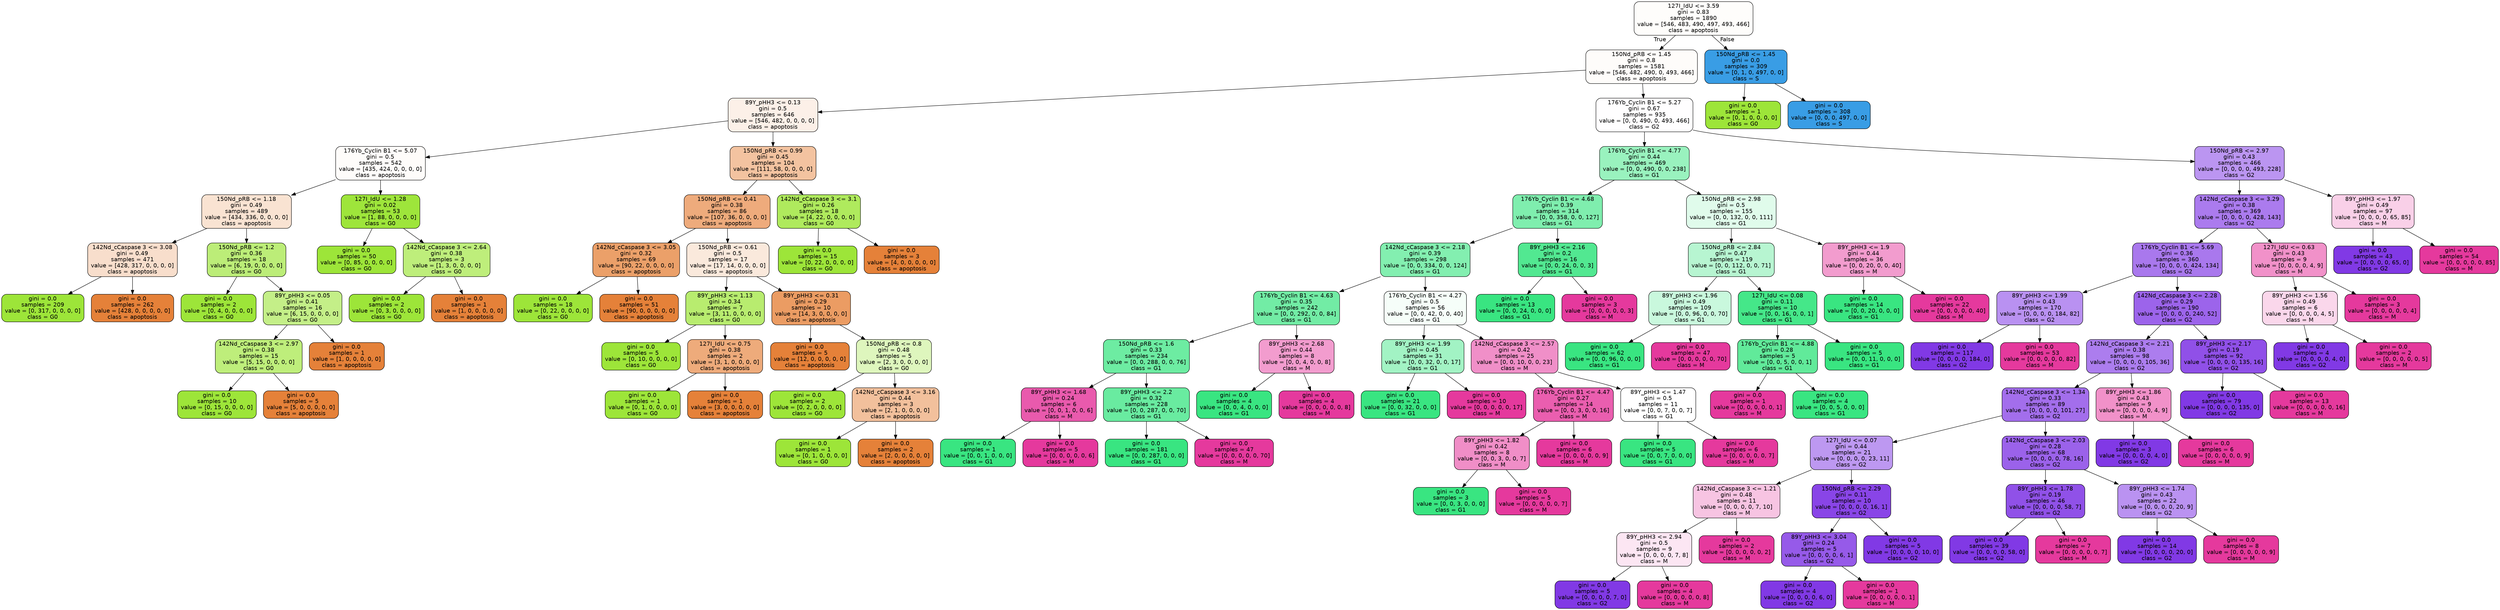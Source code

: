 digraph Tree {
node [shape=box, style="filled, rounded", color="black", fontname=helvetica] ;
edge [fontname=helvetica] ;
0 [label="127I_IdU <= 3.59\ngini = 0.83\nsamples = 1890\nvalue = [546, 483, 490, 497, 493, 466]\nclass = apoptosis", fillcolor="#fefdfb"] ;
1 [label="150Nd_pRB <= 1.45\ngini = 0.8\nsamples = 1581\nvalue = [546, 482, 490, 0, 493, 466]\nclass = apoptosis", fillcolor="#fefcfa"] ;
0 -> 1 [labeldistance=2.5, labelangle=45, headlabel="True"] ;
2 [label="89Y_pHH3 <= 0.13\ngini = 0.5\nsamples = 646\nvalue = [546, 482, 0, 0, 0, 0]\nclass = apoptosis", fillcolor="#fcf0e8"] ;
1 -> 2 ;
3 [label="176Yb_Cyclin B1 <= 5.07\ngini = 0.5\nsamples = 542\nvalue = [435, 424, 0, 0, 0, 0]\nclass = apoptosis", fillcolor="#fefcfa"] ;
2 -> 3 ;
4 [label="150Nd_pRB <= 1.18\ngini = 0.49\nsamples = 489\nvalue = [434, 336, 0, 0, 0, 0]\nclass = apoptosis", fillcolor="#f9e3d2"] ;
3 -> 4 ;
5 [label="142Nd_cCaspase 3 <= 3.08\ngini = 0.49\nsamples = 471\nvalue = [428, 317, 0, 0, 0, 0]\nclass = apoptosis", fillcolor="#f8decc"] ;
4 -> 5 ;
6 [label="gini = 0.0\nsamples = 209\nvalue = [0, 317, 0, 0, 0, 0]\nclass = G0", fillcolor="#9de539"] ;
5 -> 6 ;
7 [label="gini = 0.0\nsamples = 262\nvalue = [428, 0, 0, 0, 0, 0]\nclass = apoptosis", fillcolor="#e58139"] ;
5 -> 7 ;
8 [label="150Nd_pRB <= 1.2\ngini = 0.36\nsamples = 18\nvalue = [6, 19, 0, 0, 0, 0]\nclass = G0", fillcolor="#bced78"] ;
4 -> 8 ;
9 [label="gini = 0.0\nsamples = 2\nvalue = [0, 4, 0, 0, 0, 0]\nclass = G0", fillcolor="#9de539"] ;
8 -> 9 ;
10 [label="89Y_pHH3 <= 0.05\ngini = 0.41\nsamples = 16\nvalue = [6, 15, 0, 0, 0, 0]\nclass = G0", fillcolor="#c4ef88"] ;
8 -> 10 ;
11 [label="142Nd_cCaspase 3 <= 2.97\ngini = 0.38\nsamples = 15\nvalue = [5, 15, 0, 0, 0, 0]\nclass = G0", fillcolor="#beee7b"] ;
10 -> 11 ;
12 [label="gini = 0.0\nsamples = 10\nvalue = [0, 15, 0, 0, 0, 0]\nclass = G0", fillcolor="#9de539"] ;
11 -> 12 ;
13 [label="gini = 0.0\nsamples = 5\nvalue = [5, 0, 0, 0, 0, 0]\nclass = apoptosis", fillcolor="#e58139"] ;
11 -> 13 ;
14 [label="gini = 0.0\nsamples = 1\nvalue = [1, 0, 0, 0, 0, 0]\nclass = apoptosis", fillcolor="#e58139"] ;
10 -> 14 ;
15 [label="127I_IdU <= 1.28\ngini = 0.02\nsamples = 53\nvalue = [1, 88, 0, 0, 0, 0]\nclass = G0", fillcolor="#9ee53b"] ;
3 -> 15 ;
16 [label="gini = 0.0\nsamples = 50\nvalue = [0, 85, 0, 0, 0, 0]\nclass = G0", fillcolor="#9de539"] ;
15 -> 16 ;
17 [label="142Nd_cCaspase 3 <= 2.64\ngini = 0.38\nsamples = 3\nvalue = [1, 3, 0, 0, 0, 0]\nclass = G0", fillcolor="#beee7b"] ;
15 -> 17 ;
18 [label="gini = 0.0\nsamples = 2\nvalue = [0, 3, 0, 0, 0, 0]\nclass = G0", fillcolor="#9de539"] ;
17 -> 18 ;
19 [label="gini = 0.0\nsamples = 1\nvalue = [1, 0, 0, 0, 0, 0]\nclass = apoptosis", fillcolor="#e58139"] ;
17 -> 19 ;
20 [label="150Nd_pRB <= 0.99\ngini = 0.45\nsamples = 104\nvalue = [111, 58, 0, 0, 0, 0]\nclass = apoptosis", fillcolor="#f3c3a0"] ;
2 -> 20 ;
21 [label="150Nd_pRB <= 0.41\ngini = 0.38\nsamples = 86\nvalue = [107, 36, 0, 0, 0, 0]\nclass = apoptosis", fillcolor="#eeab7c"] ;
20 -> 21 ;
22 [label="142Nd_cCaspase 3 <= 3.05\ngini = 0.32\nsamples = 69\nvalue = [90, 22, 0, 0, 0, 0]\nclass = apoptosis", fillcolor="#eba069"] ;
21 -> 22 ;
23 [label="gini = 0.0\nsamples = 18\nvalue = [0, 22, 0, 0, 0, 0]\nclass = G0", fillcolor="#9de539"] ;
22 -> 23 ;
24 [label="gini = 0.0\nsamples = 51\nvalue = [90, 0, 0, 0, 0, 0]\nclass = apoptosis", fillcolor="#e58139"] ;
22 -> 24 ;
25 [label="150Nd_pRB <= 0.61\ngini = 0.5\nsamples = 17\nvalue = [17, 14, 0, 0, 0, 0]\nclass = apoptosis", fillcolor="#fae9dc"] ;
21 -> 25 ;
26 [label="89Y_pHH3 <= 1.13\ngini = 0.34\nsamples = 7\nvalue = [3, 11, 0, 0, 0, 0]\nclass = G0", fillcolor="#b8ec6f"] ;
25 -> 26 ;
27 [label="gini = 0.0\nsamples = 5\nvalue = [0, 10, 0, 0, 0, 0]\nclass = G0", fillcolor="#9de539"] ;
26 -> 27 ;
28 [label="127I_IdU <= 0.75\ngini = 0.38\nsamples = 2\nvalue = [3, 1, 0, 0, 0, 0]\nclass = apoptosis", fillcolor="#eeab7b"] ;
26 -> 28 ;
29 [label="gini = 0.0\nsamples = 1\nvalue = [0, 1, 0, 0, 0, 0]\nclass = G0", fillcolor="#9de539"] ;
28 -> 29 ;
30 [label="gini = 0.0\nsamples = 1\nvalue = [3, 0, 0, 0, 0, 0]\nclass = apoptosis", fillcolor="#e58139"] ;
28 -> 30 ;
31 [label="89Y_pHH3 <= 0.31\ngini = 0.29\nsamples = 10\nvalue = [14, 3, 0, 0, 0, 0]\nclass = apoptosis", fillcolor="#eb9c63"] ;
25 -> 31 ;
32 [label="gini = 0.0\nsamples = 5\nvalue = [12, 0, 0, 0, 0, 0]\nclass = apoptosis", fillcolor="#e58139"] ;
31 -> 32 ;
33 [label="150Nd_pRB <= 0.8\ngini = 0.48\nsamples = 5\nvalue = [2, 3, 0, 0, 0, 0]\nclass = G0", fillcolor="#def6bd"] ;
31 -> 33 ;
34 [label="gini = 0.0\nsamples = 2\nvalue = [0, 2, 0, 0, 0, 0]\nclass = G0", fillcolor="#9de539"] ;
33 -> 34 ;
35 [label="142Nd_cCaspase 3 <= 3.16\ngini = 0.44\nsamples = 3\nvalue = [2, 1, 0, 0, 0, 0]\nclass = apoptosis", fillcolor="#f2c09c"] ;
33 -> 35 ;
36 [label="gini = 0.0\nsamples = 1\nvalue = [0, 1, 0, 0, 0, 0]\nclass = G0", fillcolor="#9de539"] ;
35 -> 36 ;
37 [label="gini = 0.0\nsamples = 2\nvalue = [2, 0, 0, 0, 0, 0]\nclass = apoptosis", fillcolor="#e58139"] ;
35 -> 37 ;
38 [label="142Nd_cCaspase 3 <= 3.1\ngini = 0.26\nsamples = 18\nvalue = [4, 22, 0, 0, 0, 0]\nclass = G0", fillcolor="#afea5d"] ;
20 -> 38 ;
39 [label="gini = 0.0\nsamples = 15\nvalue = [0, 22, 0, 0, 0, 0]\nclass = G0", fillcolor="#9de539"] ;
38 -> 39 ;
40 [label="gini = 0.0\nsamples = 3\nvalue = [4, 0, 0, 0, 0, 0]\nclass = apoptosis", fillcolor="#e58139"] ;
38 -> 40 ;
41 [label="176Yb_Cyclin B1 <= 5.27\ngini = 0.67\nsamples = 935\nvalue = [0, 0, 490, 0, 493, 466]\nclass = G2", fillcolor="#fffeff"] ;
1 -> 41 ;
42 [label="176Yb_Cyclin B1 <= 4.77\ngini = 0.44\nsamples = 469\nvalue = [0, 0, 490, 0, 0, 238]\nclass = G1", fillcolor="#99f2be"] ;
41 -> 42 ;
43 [label="176Yb_Cyclin B1 <= 4.68\ngini = 0.39\nsamples = 314\nvalue = [0, 0, 358, 0, 0, 127]\nclass = G1", fillcolor="#7feeae"] ;
42 -> 43 ;
44 [label="142Nd_cCaspase 3 <= 2.18\ngini = 0.39\nsamples = 298\nvalue = [0, 0, 334, 0, 0, 124]\nclass = G1", fillcolor="#83efb0"] ;
43 -> 44 ;
45 [label="176Yb_Cyclin B1 <= 4.63\ngini = 0.35\nsamples = 242\nvalue = [0, 0, 292, 0, 0, 84]\nclass = G1", fillcolor="#72eca5"] ;
44 -> 45 ;
46 [label="150Nd_pRB <= 1.6\ngini = 0.33\nsamples = 234\nvalue = [0, 0, 288, 0, 0, 76]\nclass = G1", fillcolor="#6deca2"] ;
45 -> 46 ;
47 [label="89Y_pHH3 <= 1.68\ngini = 0.24\nsamples = 6\nvalue = [0, 0, 1, 0, 0, 6]\nclass = M", fillcolor="#e95aad"] ;
46 -> 47 ;
48 [label="gini = 0.0\nsamples = 1\nvalue = [0, 0, 1, 0, 0, 0]\nclass = G1", fillcolor="#39e581"] ;
47 -> 48 ;
49 [label="gini = 0.0\nsamples = 5\nvalue = [0, 0, 0, 0, 0, 6]\nclass = M", fillcolor="#e5399d"] ;
47 -> 49 ;
50 [label="89Y_pHH3 <= 2.2\ngini = 0.32\nsamples = 228\nvalue = [0, 0, 287, 0, 0, 70]\nclass = G1", fillcolor="#69eba0"] ;
46 -> 50 ;
51 [label="gini = 0.0\nsamples = 181\nvalue = [0, 0, 287, 0, 0, 0]\nclass = G1", fillcolor="#39e581"] ;
50 -> 51 ;
52 [label="gini = 0.0\nsamples = 47\nvalue = [0, 0, 0, 0, 0, 70]\nclass = M", fillcolor="#e5399d"] ;
50 -> 52 ;
53 [label="89Y_pHH3 <= 2.68\ngini = 0.44\nsamples = 8\nvalue = [0, 0, 4, 0, 0, 8]\nclass = M", fillcolor="#f29cce"] ;
45 -> 53 ;
54 [label="gini = 0.0\nsamples = 4\nvalue = [0, 0, 4, 0, 0, 0]\nclass = G1", fillcolor="#39e581"] ;
53 -> 54 ;
55 [label="gini = 0.0\nsamples = 4\nvalue = [0, 0, 0, 0, 0, 8]\nclass = M", fillcolor="#e5399d"] ;
53 -> 55 ;
56 [label="176Yb_Cyclin B1 <= 4.27\ngini = 0.5\nsamples = 56\nvalue = [0, 0, 42, 0, 0, 40]\nclass = G1", fillcolor="#f6fef9"] ;
44 -> 56 ;
57 [label="89Y_pHH3 <= 1.99\ngini = 0.45\nsamples = 31\nvalue = [0, 0, 32, 0, 0, 17]\nclass = G1", fillcolor="#a2f3c4"] ;
56 -> 57 ;
58 [label="gini = 0.0\nsamples = 21\nvalue = [0, 0, 32, 0, 0, 0]\nclass = G1", fillcolor="#39e581"] ;
57 -> 58 ;
59 [label="gini = 0.0\nsamples = 10\nvalue = [0, 0, 0, 0, 0, 17]\nclass = M", fillcolor="#e5399d"] ;
57 -> 59 ;
60 [label="142Nd_cCaspase 3 <= 2.57\ngini = 0.42\nsamples = 25\nvalue = [0, 0, 10, 0, 0, 23]\nclass = M", fillcolor="#f08fc8"] ;
56 -> 60 ;
61 [label="176Yb_Cyclin B1 <= 4.47\ngini = 0.27\nsamples = 14\nvalue = [0, 0, 3, 0, 0, 16]\nclass = M", fillcolor="#ea5eaf"] ;
60 -> 61 ;
62 [label="89Y_pHH3 <= 1.82\ngini = 0.42\nsamples = 8\nvalue = [0, 0, 3, 0, 0, 7]\nclass = M", fillcolor="#f08ec7"] ;
61 -> 62 ;
63 [label="gini = 0.0\nsamples = 3\nvalue = [0, 0, 3, 0, 0, 0]\nclass = G1", fillcolor="#39e581"] ;
62 -> 63 ;
64 [label="gini = 0.0\nsamples = 5\nvalue = [0, 0, 0, 0, 0, 7]\nclass = M", fillcolor="#e5399d"] ;
62 -> 64 ;
65 [label="gini = 0.0\nsamples = 6\nvalue = [0, 0, 0, 0, 0, 9]\nclass = M", fillcolor="#e5399d"] ;
61 -> 65 ;
66 [label="89Y_pHH3 <= 1.47\ngini = 0.5\nsamples = 11\nvalue = [0, 0, 7, 0, 0, 7]\nclass = G1", fillcolor="#ffffff"] ;
60 -> 66 ;
67 [label="gini = 0.0\nsamples = 5\nvalue = [0, 0, 7, 0, 0, 0]\nclass = G1", fillcolor="#39e581"] ;
66 -> 67 ;
68 [label="gini = 0.0\nsamples = 6\nvalue = [0, 0, 0, 0, 0, 7]\nclass = M", fillcolor="#e5399d"] ;
66 -> 68 ;
69 [label="89Y_pHH3 <= 2.16\ngini = 0.2\nsamples = 16\nvalue = [0, 0, 24, 0, 0, 3]\nclass = G1", fillcolor="#52e891"] ;
43 -> 69 ;
70 [label="gini = 0.0\nsamples = 13\nvalue = [0, 0, 24, 0, 0, 0]\nclass = G1", fillcolor="#39e581"] ;
69 -> 70 ;
71 [label="gini = 0.0\nsamples = 3\nvalue = [0, 0, 0, 0, 0, 3]\nclass = M", fillcolor="#e5399d"] ;
69 -> 71 ;
72 [label="150Nd_pRB <= 2.98\ngini = 0.5\nsamples = 155\nvalue = [0, 0, 132, 0, 0, 111]\nclass = G1", fillcolor="#e0fbeb"] ;
42 -> 72 ;
73 [label="150Nd_pRB <= 2.84\ngini = 0.47\nsamples = 119\nvalue = [0, 0, 112, 0, 0, 71]\nclass = G1", fillcolor="#b7f5d1"] ;
72 -> 73 ;
74 [label="89Y_pHH3 <= 1.96\ngini = 0.49\nsamples = 109\nvalue = [0, 0, 96, 0, 0, 70]\nclass = G1", fillcolor="#c9f8dd"] ;
73 -> 74 ;
75 [label="gini = 0.0\nsamples = 62\nvalue = [0, 0, 96, 0, 0, 0]\nclass = G1", fillcolor="#39e581"] ;
74 -> 75 ;
76 [label="gini = 0.0\nsamples = 47\nvalue = [0, 0, 0, 0, 0, 70]\nclass = M", fillcolor="#e5399d"] ;
74 -> 76 ;
77 [label="127I_IdU <= 0.08\ngini = 0.11\nsamples = 10\nvalue = [0, 0, 16, 0, 0, 1]\nclass = G1", fillcolor="#45e789"] ;
73 -> 77 ;
78 [label="176Yb_Cyclin B1 <= 4.88\ngini = 0.28\nsamples = 5\nvalue = [0, 0, 5, 0, 0, 1]\nclass = G1", fillcolor="#61ea9a"] ;
77 -> 78 ;
79 [label="gini = 0.0\nsamples = 1\nvalue = [0, 0, 0, 0, 0, 1]\nclass = M", fillcolor="#e5399d"] ;
78 -> 79 ;
80 [label="gini = 0.0\nsamples = 4\nvalue = [0, 0, 5, 0, 0, 0]\nclass = G1", fillcolor="#39e581"] ;
78 -> 80 ;
81 [label="gini = 0.0\nsamples = 5\nvalue = [0, 0, 11, 0, 0, 0]\nclass = G1", fillcolor="#39e581"] ;
77 -> 81 ;
82 [label="89Y_pHH3 <= 1.9\ngini = 0.44\nsamples = 36\nvalue = [0, 0, 20, 0, 0, 40]\nclass = M", fillcolor="#f29cce"] ;
72 -> 82 ;
83 [label="gini = 0.0\nsamples = 14\nvalue = [0, 0, 20, 0, 0, 0]\nclass = G1", fillcolor="#39e581"] ;
82 -> 83 ;
84 [label="gini = 0.0\nsamples = 22\nvalue = [0, 0, 0, 0, 0, 40]\nclass = M", fillcolor="#e5399d"] ;
82 -> 84 ;
85 [label="150Nd_pRB <= 2.97\ngini = 0.43\nsamples = 466\nvalue = [0, 0, 0, 0, 493, 228]\nclass = G2", fillcolor="#bb95f1"] ;
41 -> 85 ;
86 [label="142Nd_cCaspase 3 <= 3.29\ngini = 0.38\nsamples = 369\nvalue = [0, 0, 0, 0, 428, 143]\nclass = G2", fillcolor="#ab7bee"] ;
85 -> 86 ;
87 [label="176Yb_Cyclin B1 <= 5.69\ngini = 0.36\nsamples = 360\nvalue = [0, 0, 0, 0, 424, 134]\nclass = G2", fillcolor="#a978ed"] ;
86 -> 87 ;
88 [label="89Y_pHH3 <= 1.99\ngini = 0.43\nsamples = 170\nvalue = [0, 0, 0, 0, 184, 82]\nclass = G2", fillcolor="#b991f1"] ;
87 -> 88 ;
89 [label="gini = 0.0\nsamples = 117\nvalue = [0, 0, 0, 0, 184, 0]\nclass = G2", fillcolor="#8139e5"] ;
88 -> 89 ;
90 [label="gini = 0.0\nsamples = 53\nvalue = [0, 0, 0, 0, 0, 82]\nclass = M", fillcolor="#e5399d"] ;
88 -> 90 ;
91 [label="142Nd_cCaspase 3 <= 2.28\ngini = 0.29\nsamples = 190\nvalue = [0, 0, 0, 0, 240, 52]\nclass = G2", fillcolor="#9c64eb"] ;
87 -> 91 ;
92 [label="142Nd_cCaspase 3 <= 2.21\ngini = 0.38\nsamples = 98\nvalue = [0, 0, 0, 0, 105, 36]\nclass = G2", fillcolor="#ac7dee"] ;
91 -> 92 ;
93 [label="142Nd_cCaspase 3 <= 1.34\ngini = 0.33\nsamples = 89\nvalue = [0, 0, 0, 0, 101, 27]\nclass = G2", fillcolor="#a36eec"] ;
92 -> 93 ;
94 [label="127I_IdU <= 0.07\ngini = 0.44\nsamples = 21\nvalue = [0, 0, 0, 0, 23, 11]\nclass = G2", fillcolor="#bd98f1"] ;
93 -> 94 ;
95 [label="142Nd_cCaspase 3 <= 1.21\ngini = 0.48\nsamples = 11\nvalue = [0, 0, 0, 0, 7, 10]\nclass = M", fillcolor="#f7c4e2"] ;
94 -> 95 ;
96 [label="89Y_pHH3 <= 2.94\ngini = 0.5\nsamples = 9\nvalue = [0, 0, 0, 0, 7, 8]\nclass = M", fillcolor="#fce6f3"] ;
95 -> 96 ;
97 [label="gini = 0.0\nsamples = 5\nvalue = [0, 0, 0, 0, 7, 0]\nclass = G2", fillcolor="#8139e5"] ;
96 -> 97 ;
98 [label="gini = 0.0\nsamples = 4\nvalue = [0, 0, 0, 0, 0, 8]\nclass = M", fillcolor="#e5399d"] ;
96 -> 98 ;
99 [label="gini = 0.0\nsamples = 2\nvalue = [0, 0, 0, 0, 0, 2]\nclass = M", fillcolor="#e5399d"] ;
95 -> 99 ;
100 [label="150Nd_pRB <= 2.29\ngini = 0.11\nsamples = 10\nvalue = [0, 0, 0, 0, 16, 1]\nclass = G2", fillcolor="#8945e7"] ;
94 -> 100 ;
101 [label="89Y_pHH3 <= 3.04\ngini = 0.24\nsamples = 5\nvalue = [0, 0, 0, 0, 6, 1]\nclass = G2", fillcolor="#965ae9"] ;
100 -> 101 ;
102 [label="gini = 0.0\nsamples = 4\nvalue = [0, 0, 0, 0, 6, 0]\nclass = G2", fillcolor="#8139e5"] ;
101 -> 102 ;
103 [label="gini = 0.0\nsamples = 1\nvalue = [0, 0, 0, 0, 0, 1]\nclass = M", fillcolor="#e5399d"] ;
101 -> 103 ;
104 [label="gini = 0.0\nsamples = 5\nvalue = [0, 0, 0, 0, 10, 0]\nclass = G2", fillcolor="#8139e5"] ;
100 -> 104 ;
105 [label="142Nd_cCaspase 3 <= 2.03\ngini = 0.28\nsamples = 68\nvalue = [0, 0, 0, 0, 78, 16]\nclass = G2", fillcolor="#9b62ea"] ;
93 -> 105 ;
106 [label="89Y_pHH3 <= 1.78\ngini = 0.19\nsamples = 46\nvalue = [0, 0, 0, 0, 58, 7]\nclass = G2", fillcolor="#9051e8"] ;
105 -> 106 ;
107 [label="gini = 0.0\nsamples = 39\nvalue = [0, 0, 0, 0, 58, 0]\nclass = G2", fillcolor="#8139e5"] ;
106 -> 107 ;
108 [label="gini = 0.0\nsamples = 7\nvalue = [0, 0, 0, 0, 0, 7]\nclass = M", fillcolor="#e5399d"] ;
106 -> 108 ;
109 [label="89Y_pHH3 <= 1.74\ngini = 0.43\nsamples = 22\nvalue = [0, 0, 0, 0, 20, 9]\nclass = G2", fillcolor="#ba92f1"] ;
105 -> 109 ;
110 [label="gini = 0.0\nsamples = 14\nvalue = [0, 0, 0, 0, 20, 0]\nclass = G2", fillcolor="#8139e5"] ;
109 -> 110 ;
111 [label="gini = 0.0\nsamples = 8\nvalue = [0, 0, 0, 0, 0, 9]\nclass = M", fillcolor="#e5399d"] ;
109 -> 111 ;
112 [label="89Y_pHH3 <= 1.86\ngini = 0.43\nsamples = 9\nvalue = [0, 0, 0, 0, 4, 9]\nclass = M", fillcolor="#f191c9"] ;
92 -> 112 ;
113 [label="gini = 0.0\nsamples = 3\nvalue = [0, 0, 0, 0, 4, 0]\nclass = G2", fillcolor="#8139e5"] ;
112 -> 113 ;
114 [label="gini = 0.0\nsamples = 6\nvalue = [0, 0, 0, 0, 0, 9]\nclass = M", fillcolor="#e5399d"] ;
112 -> 114 ;
115 [label="89Y_pHH3 <= 2.17\ngini = 0.19\nsamples = 92\nvalue = [0, 0, 0, 0, 135, 16]\nclass = G2", fillcolor="#9050e8"] ;
91 -> 115 ;
116 [label="gini = 0.0\nsamples = 79\nvalue = [0, 0, 0, 0, 135, 0]\nclass = G2", fillcolor="#8139e5"] ;
115 -> 116 ;
117 [label="gini = 0.0\nsamples = 13\nvalue = [0, 0, 0, 0, 0, 16]\nclass = M", fillcolor="#e5399d"] ;
115 -> 117 ;
118 [label="127I_IdU <= 0.63\ngini = 0.43\nsamples = 9\nvalue = [0, 0, 0, 0, 4, 9]\nclass = M", fillcolor="#f191c9"] ;
86 -> 118 ;
119 [label="89Y_pHH3 <= 1.56\ngini = 0.49\nsamples = 6\nvalue = [0, 0, 0, 0, 4, 5]\nclass = M", fillcolor="#fad7eb"] ;
118 -> 119 ;
120 [label="gini = 0.0\nsamples = 4\nvalue = [0, 0, 0, 0, 4, 0]\nclass = G2", fillcolor="#8139e5"] ;
119 -> 120 ;
121 [label="gini = 0.0\nsamples = 2\nvalue = [0, 0, 0, 0, 0, 5]\nclass = M", fillcolor="#e5399d"] ;
119 -> 121 ;
122 [label="gini = 0.0\nsamples = 3\nvalue = [0, 0, 0, 0, 0, 4]\nclass = M", fillcolor="#e5399d"] ;
118 -> 122 ;
123 [label="89Y_pHH3 <= 1.97\ngini = 0.49\nsamples = 97\nvalue = [0, 0, 0, 0, 65, 85]\nclass = M", fillcolor="#f9d0e8"] ;
85 -> 123 ;
124 [label="gini = 0.0\nsamples = 43\nvalue = [0, 0, 0, 0, 65, 0]\nclass = G2", fillcolor="#8139e5"] ;
123 -> 124 ;
125 [label="gini = 0.0\nsamples = 54\nvalue = [0, 0, 0, 0, 0, 85]\nclass = M", fillcolor="#e5399d"] ;
123 -> 125 ;
126 [label="150Nd_pRB <= 1.45\ngini = 0.0\nsamples = 309\nvalue = [0, 1, 0, 497, 0, 0]\nclass = S", fillcolor="#399de5"] ;
0 -> 126 [labeldistance=2.5, labelangle=-45, headlabel="False"] ;
127 [label="gini = 0.0\nsamples = 1\nvalue = [0, 1, 0, 0, 0, 0]\nclass = G0", fillcolor="#9de539"] ;
126 -> 127 ;
128 [label="gini = 0.0\nsamples = 308\nvalue = [0, 0, 0, 497, 0, 0]\nclass = S", fillcolor="#399de5"] ;
126 -> 128 ;
}